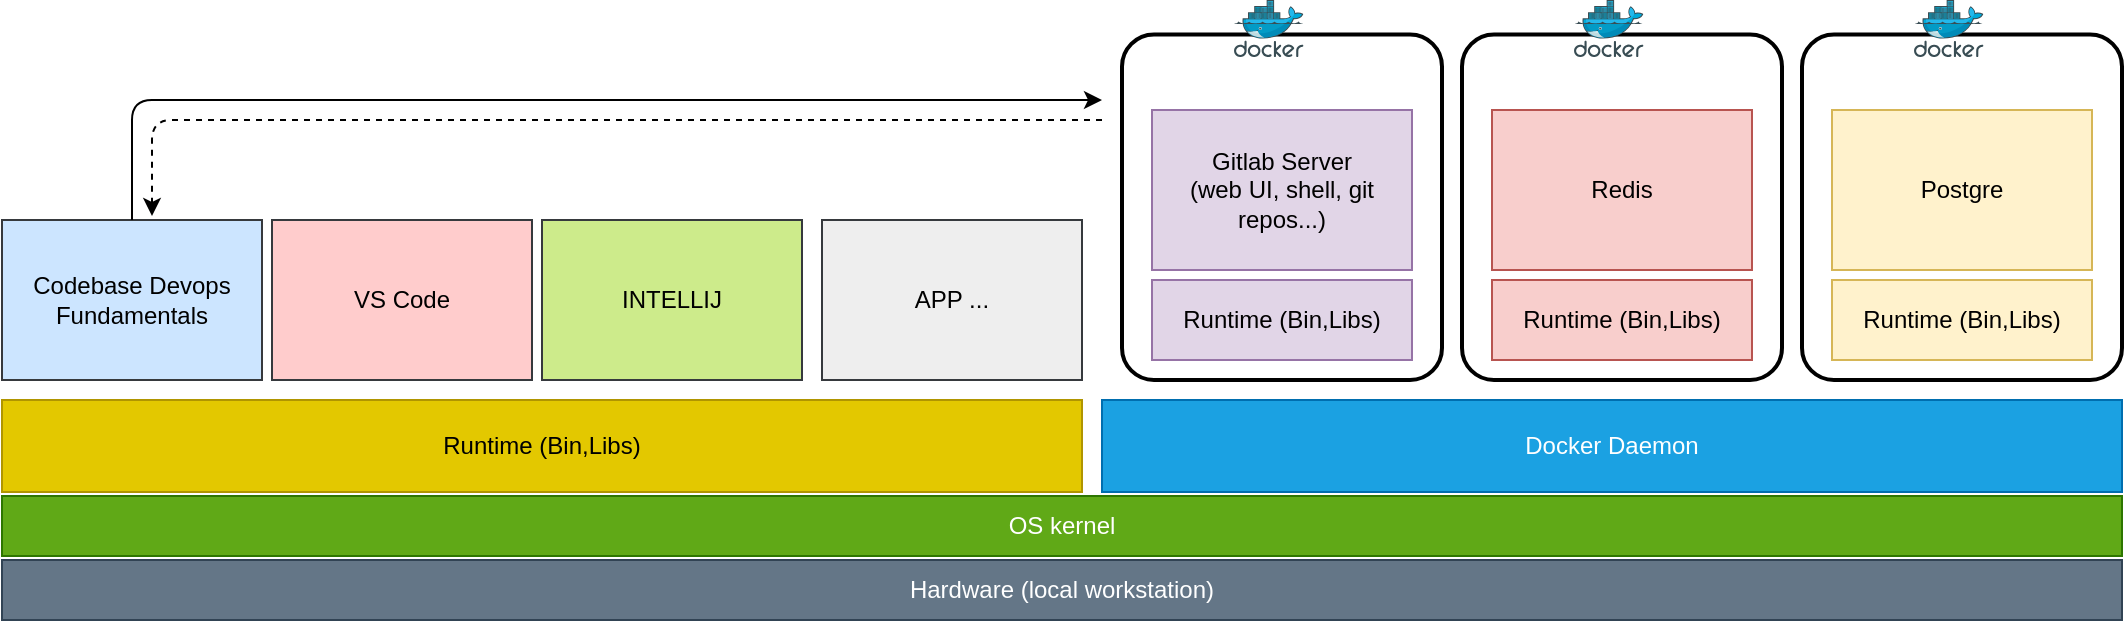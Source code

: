 <mxfile version="14.6.13" type="device" pages="2"><diagram id="1pIkTGVlLLTaj_RR8B_z" name="local"><mxGraphModel dx="2276" dy="714" grid="1" gridSize="10" guides="1" tooltips="1" connect="1" arrows="1" fold="1" page="1" pageScale="1" pageWidth="850" pageHeight="1100" math="0" shadow="0"><root><mxCell id="0"/><mxCell id="1" parent="0"/><mxCell id="_KqlNHKse-RyAlOGjDCG-1" value="Hardware (local workstation)" style="rounded=0;whiteSpace=wrap;html=1;fillColor=#647687;strokeColor=#314354;fontColor=#ffffff;" vertex="1" parent="1"><mxGeometry x="-250" y="390" width="1060" height="30" as="geometry"/></mxCell><mxCell id="_KqlNHKse-RyAlOGjDCG-2" value="OS kernel" style="rounded=0;whiteSpace=wrap;html=1;fillColor=#60a917;strokeColor=#2D7600;fontColor=#ffffff;" vertex="1" parent="1"><mxGeometry x="-250" y="358" width="1060" height="30" as="geometry"/></mxCell><mxCell id="_KqlNHKse-RyAlOGjDCG-3" value="Docker Daemon" style="rounded=0;whiteSpace=wrap;html=1;fillColor=#1ba1e2;strokeColor=#006EAF;fontColor=#ffffff;" vertex="1" parent="1"><mxGeometry x="300" y="310" width="510" height="46" as="geometry"/></mxCell><mxCell id="_KqlNHKse-RyAlOGjDCG-15" value="Runtime (Bin,Libs)" style="rounded=0;whiteSpace=wrap;html=1;fillColor=#e3c800;strokeColor=#B09500;fontColor=#000000;" vertex="1" parent="1"><mxGeometry x="-250" y="310" width="540" height="46" as="geometry"/></mxCell><mxCell id="_KqlNHKse-RyAlOGjDCG-30" value="" style="group" vertex="1" connectable="0" parent="1"><mxGeometry x="480" y="110" width="160" height="190" as="geometry"/></mxCell><mxCell id="_KqlNHKse-RyAlOGjDCG-28" value="" style="rounded=1;arcSize=10;dashed=0;fillColor=none;gradientColor=none;strokeWidth=2;" vertex="1" parent="_KqlNHKse-RyAlOGjDCG-30"><mxGeometry y="17.273" width="160" height="172.727" as="geometry"/></mxCell><mxCell id="_KqlNHKse-RyAlOGjDCG-27" value="" style="aspect=fixed;html=1;points=[];align=center;image;fontSize=12;image=img/lib/mscae/Docker.svg;" vertex="1" parent="_KqlNHKse-RyAlOGjDCG-30"><mxGeometry x="56.0" width="34.771" height="28.512" as="geometry"/></mxCell><mxCell id="_KqlNHKse-RyAlOGjDCG-7" value="Redis" style="rounded=0;whiteSpace=wrap;html=1;fillColor=#f8cecc;strokeColor=#b85450;" vertex="1" parent="_KqlNHKse-RyAlOGjDCG-30"><mxGeometry x="15" y="55" width="130" height="80" as="geometry"/></mxCell><mxCell id="_KqlNHKse-RyAlOGjDCG-4" value="Runtime (Bin,Libs)" style="rounded=0;whiteSpace=wrap;html=1;fillColor=#f8cecc;strokeColor=#b85450;" vertex="1" parent="_KqlNHKse-RyAlOGjDCG-30"><mxGeometry x="15" y="140" width="130" height="40" as="geometry"/></mxCell><mxCell id="_KqlNHKse-RyAlOGjDCG-32" value="" style="group" vertex="1" connectable="0" parent="1"><mxGeometry x="310" y="110" width="160" height="190" as="geometry"/></mxCell><mxCell id="_KqlNHKse-RyAlOGjDCG-33" value="" style="rounded=1;arcSize=10;dashed=0;fillColor=none;gradientColor=none;strokeWidth=2;" vertex="1" parent="_KqlNHKse-RyAlOGjDCG-32"><mxGeometry y="17.273" width="160" height="172.727" as="geometry"/></mxCell><mxCell id="_KqlNHKse-RyAlOGjDCG-34" value="" style="aspect=fixed;html=1;points=[];align=center;image;fontSize=12;image=img/lib/mscae/Docker.svg;" vertex="1" parent="_KqlNHKse-RyAlOGjDCG-32"><mxGeometry x="56.0" width="34.771" height="28.512" as="geometry"/></mxCell><mxCell id="_KqlNHKse-RyAlOGjDCG-31" value="Gitlab Server&lt;br&gt;(web UI, shell, git repos...)" style="rounded=0;whiteSpace=wrap;html=1;fillColor=#e1d5e7;strokeColor=#9673a6;" vertex="1" parent="_KqlNHKse-RyAlOGjDCG-32"><mxGeometry x="15" y="55" width="130" height="80" as="geometry"/></mxCell><mxCell id="_KqlNHKse-RyAlOGjDCG-25" value="Runtime (Bin,Libs)" style="rounded=0;whiteSpace=wrap;html=1;fillColor=#e1d5e7;strokeColor=#9673a6;" vertex="1" parent="_KqlNHKse-RyAlOGjDCG-32"><mxGeometry x="15" y="140" width="130" height="40" as="geometry"/></mxCell><mxCell id="_KqlNHKse-RyAlOGjDCG-35" value="" style="group" vertex="1" connectable="0" parent="1"><mxGeometry x="650" y="110" width="160" height="190" as="geometry"/></mxCell><mxCell id="_KqlNHKse-RyAlOGjDCG-36" value="" style="rounded=1;arcSize=10;dashed=0;fillColor=none;gradientColor=none;strokeWidth=2;" vertex="1" parent="_KqlNHKse-RyAlOGjDCG-35"><mxGeometry y="17.273" width="160" height="172.727" as="geometry"/></mxCell><mxCell id="_KqlNHKse-RyAlOGjDCG-37" value="" style="aspect=fixed;html=1;points=[];align=center;image;fontSize=12;image=img/lib/mscae/Docker.svg;" vertex="1" parent="_KqlNHKse-RyAlOGjDCG-35"><mxGeometry x="56.0" width="34.771" height="28.512" as="geometry"/></mxCell><mxCell id="_KqlNHKse-RyAlOGjDCG-20" value="Postgre" style="rounded=0;whiteSpace=wrap;html=1;fillColor=#fff2cc;strokeColor=#d6b656;" vertex="1" parent="_KqlNHKse-RyAlOGjDCG-35"><mxGeometry x="15" y="55" width="130" height="80" as="geometry"/></mxCell><mxCell id="_KqlNHKse-RyAlOGjDCG-21" value="Runtime (Bin,Libs)" style="rounded=0;whiteSpace=wrap;html=1;fillColor=#fff2cc;strokeColor=#d6b656;" vertex="1" parent="_KqlNHKse-RyAlOGjDCG-35"><mxGeometry x="15" y="140" width="130" height="40" as="geometry"/></mxCell><mxCell id="_KqlNHKse-RyAlOGjDCG-38" value="Codebase Devops Fundamentals" style="rounded=0;whiteSpace=wrap;html=1;fillColor=#cce5ff;strokeColor=#36393d;" vertex="1" parent="1"><mxGeometry x="-250" y="220" width="130" height="80" as="geometry"/></mxCell><mxCell id="_KqlNHKse-RyAlOGjDCG-39" value="VS Code" style="rounded=0;whiteSpace=wrap;html=1;fillColor=#ffcccc;strokeColor=#36393d;" vertex="1" parent="1"><mxGeometry x="-115" y="220" width="130" height="80" as="geometry"/></mxCell><mxCell id="_KqlNHKse-RyAlOGjDCG-40" value="INTELLIJ" style="rounded=0;whiteSpace=wrap;html=1;fillColor=#cdeb8b;strokeColor=#36393d;" vertex="1" parent="1"><mxGeometry x="20" y="220" width="130" height="80" as="geometry"/></mxCell><mxCell id="_KqlNHKse-RyAlOGjDCG-41" value="APP ..." style="rounded=0;whiteSpace=wrap;html=1;fillColor=#eeeeee;strokeColor=#36393d;" vertex="1" parent="1"><mxGeometry x="160" y="220" width="130" height="80" as="geometry"/></mxCell><mxCell id="_KqlNHKse-RyAlOGjDCG-42" value="" style="endArrow=classic;html=1;exitX=0.5;exitY=0;exitDx=0;exitDy=0;" edge="1" parent="1" source="_KqlNHKse-RyAlOGjDCG-38"><mxGeometry width="50" height="50" relative="1" as="geometry"><mxPoint x="400" y="290" as="sourcePoint"/><mxPoint x="300" y="160" as="targetPoint"/><Array as="points"><mxPoint x="-185" y="160"/></Array></mxGeometry></mxCell><mxCell id="_KqlNHKse-RyAlOGjDCG-43" value="" style="endArrow=classic;html=1;dashed=1;" edge="1" parent="1"><mxGeometry width="50" height="50" relative="1" as="geometry"><mxPoint x="300" y="170" as="sourcePoint"/><mxPoint x="-175" y="218" as="targetPoint"/><Array as="points"><mxPoint x="-175" y="170"/></Array></mxGeometry></mxCell></root></mxGraphModel></diagram><diagram name="system_vision" id="_dXdDPfZE5yZbA0GsaJI"><mxGraphModel dx="2276" dy="714" grid="1" gridSize="10" guides="1" tooltips="1" connect="1" arrows="1" fold="1" page="1" pageScale="1" pageWidth="850" pageHeight="1100" math="0" shadow="0"><root><mxCell id="XgE5Vd63LDGbpZcQDBpC-0"/><mxCell id="XgE5Vd63LDGbpZcQDBpC-1" parent="XgE5Vd63LDGbpZcQDBpC-0"/><mxCell id="XgE5Vd63LDGbpZcQDBpC-2" value="Hardware (local workstation)" style="rounded=0;whiteSpace=wrap;html=1;fillColor=#647687;strokeColor=#314354;fontColor=#ffffff;" vertex="1" parent="XgE5Vd63LDGbpZcQDBpC-1"><mxGeometry x="-250" y="390" width="1060" height="30" as="geometry"/></mxCell><mxCell id="XgE5Vd63LDGbpZcQDBpC-3" value="OS kernel" style="rounded=0;whiteSpace=wrap;html=1;fillColor=#60a917;strokeColor=#2D7600;fontColor=#ffffff;" vertex="1" parent="XgE5Vd63LDGbpZcQDBpC-1"><mxGeometry x="-250" y="358" width="1060" height="30" as="geometry"/></mxCell><mxCell id="XgE5Vd63LDGbpZcQDBpC-4" value="Docker Daemon" style="rounded=0;whiteSpace=wrap;html=1;fillColor=#1ba1e2;strokeColor=#006EAF;fontColor=#ffffff;" vertex="1" parent="XgE5Vd63LDGbpZcQDBpC-1"><mxGeometry x="300" y="310" width="510" height="46" as="geometry"/></mxCell><mxCell id="XgE5Vd63LDGbpZcQDBpC-5" value="Runtime (Bin,Libs)" style="rounded=0;whiteSpace=wrap;html=1;fillColor=#e3c800;strokeColor=#B09500;fontColor=#000000;" vertex="1" parent="XgE5Vd63LDGbpZcQDBpC-1"><mxGeometry x="-250" y="310" width="540" height="46" as="geometry"/></mxCell><mxCell id="XgE5Vd63LDGbpZcQDBpC-6" value="" style="group" vertex="1" connectable="0" parent="XgE5Vd63LDGbpZcQDBpC-1"><mxGeometry x="480" y="110" width="350" height="200" as="geometry"/></mxCell><mxCell id="XgE5Vd63LDGbpZcQDBpC-7" value="" style="rounded=1;arcSize=10;dashed=0;fillColor=none;gradientColor=none;strokeWidth=2;" vertex="1" parent="XgE5Vd63LDGbpZcQDBpC-6"><mxGeometry y="17.273" width="160" height="172.727" as="geometry"/></mxCell><mxCell id="XgE5Vd63LDGbpZcQDBpC-8" value="" style="aspect=fixed;html=1;points=[];align=center;image;fontSize=12;image=img/lib/mscae/Docker.svg;" vertex="1" parent="XgE5Vd63LDGbpZcQDBpC-6"><mxGeometry x="56.0" width="34.771" height="28.512" as="geometry"/></mxCell><mxCell id="XgE5Vd63LDGbpZcQDBpC-9" value="Redis" style="rounded=0;whiteSpace=wrap;html=1;fillColor=#f8cecc;strokeColor=#b85450;" vertex="1" parent="XgE5Vd63LDGbpZcQDBpC-6"><mxGeometry x="15" y="55" width="130" height="80" as="geometry"/></mxCell><mxCell id="XgE5Vd63LDGbpZcQDBpC-10" value="Runtime (Bin,Libs)" style="rounded=0;whiteSpace=wrap;html=1;fillColor=#f8cecc;strokeColor=#b85450;" vertex="1" parent="XgE5Vd63LDGbpZcQDBpC-6"><mxGeometry x="15" y="140" width="130" height="40" as="geometry"/></mxCell><mxCell id="XgE5Vd63LDGbpZcQDBpC-32" value="" style="group;" vertex="1" connectable="0" parent="XgE5Vd63LDGbpZcQDBpC-6"><mxGeometry x="-180" y="-34" width="520" height="230" as="geometry"/></mxCell><mxCell id="XgE5Vd63LDGbpZcQDBpC-30" value="" style="rounded=1;arcSize=10;dashed=1;fillColor=none;gradientColor=none;strokeWidth=2;dashPattern=1 1;strokeColor=#FF3333;" vertex="1" parent="XgE5Vd63LDGbpZcQDBpC-32"><mxGeometry y="20" width="520" height="210" as="geometry"/></mxCell><mxCell id="XgE5Vd63LDGbpZcQDBpC-29" value="" style="shape=image;html=1;verticalAlign=top;verticalLabelPosition=bottom;labelBackgroundColor=#ffffff;imageAspect=0;aspect=fixed;image=https://cdn4.iconfinder.com/data/icons/logos-and-brands/512/144_Gitlab_logo_logos-128.png" vertex="1" parent="XgE5Vd63LDGbpZcQDBpC-32"><mxGeometry x="19.259" width="54.554" height="54.554" as="geometry"/></mxCell><mxCell id="XgE5Vd63LDGbpZcQDBpC-11" value="" style="group" vertex="1" connectable="0" parent="XgE5Vd63LDGbpZcQDBpC-1"><mxGeometry x="310" y="110" width="160" height="190" as="geometry"/></mxCell><mxCell id="XgE5Vd63LDGbpZcQDBpC-12" value="" style="rounded=1;arcSize=10;dashed=0;fillColor=none;gradientColor=none;strokeWidth=2;" vertex="1" parent="XgE5Vd63LDGbpZcQDBpC-11"><mxGeometry y="17.273" width="160" height="172.727" as="geometry"/></mxCell><mxCell id="XgE5Vd63LDGbpZcQDBpC-13" value="" style="aspect=fixed;html=1;points=[];align=center;image;fontSize=12;image=img/lib/mscae/Docker.svg;" vertex="1" parent="XgE5Vd63LDGbpZcQDBpC-11"><mxGeometry x="56.0" width="34.771" height="28.512" as="geometry"/></mxCell><mxCell id="XgE5Vd63LDGbpZcQDBpC-14" value="Gitlab Server&lt;br&gt;(web UI, shell, git repos...)" style="rounded=0;whiteSpace=wrap;html=1;fillColor=#e1d5e7;strokeColor=#9673a6;" vertex="1" parent="XgE5Vd63LDGbpZcQDBpC-11"><mxGeometry x="15" y="55" width="130" height="80" as="geometry"/></mxCell><mxCell id="XgE5Vd63LDGbpZcQDBpC-15" value="Runtime (Bin,Libs)" style="rounded=0;whiteSpace=wrap;html=1;fillColor=#e1d5e7;strokeColor=#9673a6;" vertex="1" parent="XgE5Vd63LDGbpZcQDBpC-11"><mxGeometry x="15" y="140" width="130" height="40" as="geometry"/></mxCell><mxCell id="XgE5Vd63LDGbpZcQDBpC-16" value="" style="group" vertex="1" connectable="0" parent="XgE5Vd63LDGbpZcQDBpC-1"><mxGeometry x="650" y="110" width="160" height="190" as="geometry"/></mxCell><mxCell id="XgE5Vd63LDGbpZcQDBpC-17" value="" style="rounded=1;arcSize=10;dashed=0;fillColor=none;gradientColor=none;strokeWidth=2;" vertex="1" parent="XgE5Vd63LDGbpZcQDBpC-16"><mxGeometry y="17.273" width="160" height="172.727" as="geometry"/></mxCell><mxCell id="XgE5Vd63LDGbpZcQDBpC-18" value="" style="aspect=fixed;html=1;points=[];align=center;image;fontSize=12;image=img/lib/mscae/Docker.svg;" vertex="1" parent="XgE5Vd63LDGbpZcQDBpC-16"><mxGeometry x="56.0" width="34.771" height="28.512" as="geometry"/></mxCell><mxCell id="XgE5Vd63LDGbpZcQDBpC-19" value="Postgre" style="rounded=0;whiteSpace=wrap;html=1;fillColor=#fff2cc;strokeColor=#d6b656;" vertex="1" parent="XgE5Vd63LDGbpZcQDBpC-16"><mxGeometry x="15" y="55" width="130" height="80" as="geometry"/></mxCell><mxCell id="XgE5Vd63LDGbpZcQDBpC-20" value="Runtime (Bin,Libs)" style="rounded=0;whiteSpace=wrap;html=1;fillColor=#fff2cc;strokeColor=#d6b656;" vertex="1" parent="XgE5Vd63LDGbpZcQDBpC-16"><mxGeometry x="15" y="140" width="130" height="40" as="geometry"/></mxCell><mxCell id="XgE5Vd63LDGbpZcQDBpC-21" value="Codebase Devops Fundamentals" style="rounded=0;whiteSpace=wrap;html=1;fillColor=#cce5ff;fontColor=#FF3333;fontStyle=1;strokeColor=#FF3333;" vertex="1" parent="XgE5Vd63LDGbpZcQDBpC-1"><mxGeometry x="-250" y="220" width="130" height="80" as="geometry"/></mxCell><mxCell id="XgE5Vd63LDGbpZcQDBpC-22" value="VS Code" style="rounded=0;whiteSpace=wrap;html=1;fillColor=#ffcccc;strokeColor=#36393d;" vertex="1" parent="XgE5Vd63LDGbpZcQDBpC-1"><mxGeometry x="-115" y="220" width="130" height="80" as="geometry"/></mxCell><mxCell id="XgE5Vd63LDGbpZcQDBpC-23" value="INTELLIJ" style="rounded=0;whiteSpace=wrap;html=1;fillColor=#cdeb8b;strokeColor=#36393d;" vertex="1" parent="XgE5Vd63LDGbpZcQDBpC-1"><mxGeometry x="20" y="220" width="130" height="80" as="geometry"/></mxCell><mxCell id="XgE5Vd63LDGbpZcQDBpC-24" value="APP ..." style="rounded=0;whiteSpace=wrap;html=1;fillColor=#eeeeee;strokeColor=#36393d;" vertex="1" parent="XgE5Vd63LDGbpZcQDBpC-1"><mxGeometry x="160" y="220" width="130" height="80" as="geometry"/></mxCell><mxCell id="XgE5Vd63LDGbpZcQDBpC-25" value="" style="endArrow=classic;html=1;exitX=0.5;exitY=0;exitDx=0;exitDy=0;fillColor=#ffcccc;strokeColor=#FF3333;" edge="1" parent="XgE5Vd63LDGbpZcQDBpC-1" source="XgE5Vd63LDGbpZcQDBpC-21"><mxGeometry width="50" height="50" relative="1" as="geometry"><mxPoint x="400" y="290" as="sourcePoint"/><mxPoint x="300" y="160" as="targetPoint"/><Array as="points"><mxPoint x="-185" y="160"/></Array></mxGeometry></mxCell><mxCell id="P4tsYVhKqHJZspBbZCiv-0" value="commit, push" style="edgeLabel;html=1;align=center;verticalAlign=middle;resizable=0;points=[];fontColor=#FF3333;" vertex="1" connectable="0" parent="XgE5Vd63LDGbpZcQDBpC-25"><mxGeometry x="-0.141" y="3" relative="1" as="geometry"><mxPoint as="offset"/></mxGeometry></mxCell><mxCell id="XgE5Vd63LDGbpZcQDBpC-26" value="" style="endArrow=classic;html=1;dashed=1;strokeColor=#FF3333;" edge="1" parent="XgE5Vd63LDGbpZcQDBpC-1"><mxGeometry width="50" height="50" relative="1" as="geometry"><mxPoint x="300" y="170" as="sourcePoint"/><mxPoint x="-175" y="218" as="targetPoint"/><Array as="points"><mxPoint x="-175" y="170"/></Array></mxGeometry></mxCell><mxCell id="P4tsYVhKqHJZspBbZCiv-1" value="pull, rebase, fetch" style="edgeLabel;html=1;align=center;verticalAlign=middle;resizable=0;points=[];fontColor=#FF3333;" vertex="1" connectable="0" parent="XgE5Vd63LDGbpZcQDBpC-26"><mxGeometry x="-0.094" y="-1" relative="1" as="geometry"><mxPoint as="offset"/></mxGeometry></mxCell></root></mxGraphModel></diagram></mxfile>